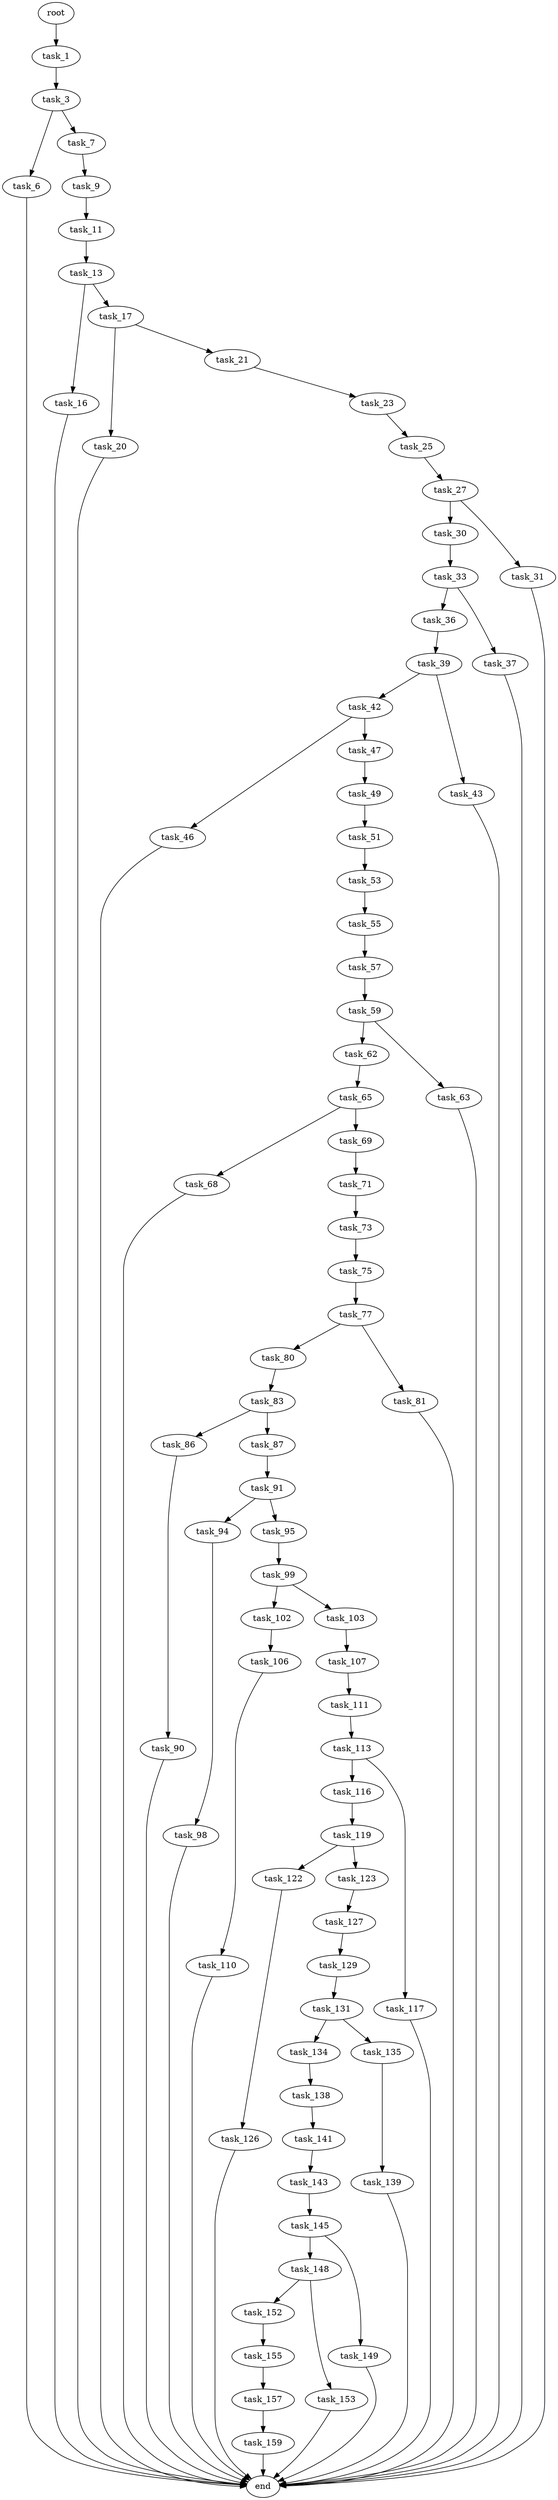 digraph G {
  root [size="0.000000"];
  task_1 [size="586115462.000000"];
  task_3 [size="68719476736.000000"];
  task_6 [size="1073741824000.000000"];
  task_7 [size="8589934592.000000"];
  task_9 [size="1381246082.000000"];
  task_11 [size="68719476736.000000"];
  task_13 [size="28991029248.000000"];
  task_16 [size="1604553234.000000"];
  task_17 [size="4980536742.000000"];
  task_20 [size="2433548334.000000"];
  task_21 [size="1039147823351.000000"];
  task_23 [size="8589934592.000000"];
  task_25 [size="549755813888.000000"];
  task_27 [size="110547359229.000000"];
  task_30 [size="6136330201.000000"];
  task_31 [size="196405302593.000000"];
  task_33 [size="7896556895.000000"];
  task_36 [size="29363223680.000000"];
  task_37 [size="3646342308.000000"];
  task_39 [size="368293445632.000000"];
  task_42 [size="782757789696.000000"];
  task_43 [size="89468876664.000000"];
  task_46 [size="36553004854.000000"];
  task_47 [size="19385105515.000000"];
  task_49 [size="23710542880.000000"];
  task_51 [size="1073741824000.000000"];
  task_53 [size="231928233984.000000"];
  task_55 [size="549755813888.000000"];
  task_57 [size="421621561983.000000"];
  task_59 [size="8589934592.000000"];
  task_62 [size="368293445632.000000"];
  task_63 [size="782757789696.000000"];
  task_65 [size="549755813888.000000"];
  task_68 [size="425644881268.000000"];
  task_69 [size="714790021306.000000"];
  task_71 [size="8589934592.000000"];
  task_73 [size="155041501344.000000"];
  task_75 [size="11450652371.000000"];
  task_77 [size="30024547555.000000"];
  task_80 [size="30247063195.000000"];
  task_81 [size="1073741824000.000000"];
  task_83 [size="5361069692.000000"];
  task_86 [size="549755813888.000000"];
  task_87 [size="97461162141.000000"];
  task_90 [size="549755813888.000000"];
  task_91 [size="3496227397.000000"];
  task_94 [size="1420326030.000000"];
  task_95 [size="5561969680.000000"];
  task_98 [size="674768202.000000"];
  task_99 [size="231208607452.000000"];
  task_102 [size="864353415.000000"];
  task_103 [size="227578834859.000000"];
  task_106 [size="1073741824000.000000"];
  task_107 [size="8589934592.000000"];
  task_110 [size="32268642027.000000"];
  task_111 [size="768657443402.000000"];
  task_113 [size="1307090496.000000"];
  task_116 [size="782757789696.000000"];
  task_117 [size="7078243184.000000"];
  task_119 [size="549755813888.000000"];
  task_122 [size="305237718766.000000"];
  task_123 [size="549755813888.000000"];
  task_126 [size="134217728000.000000"];
  task_127 [size="15445280137.000000"];
  task_129 [size="1073741824000.000000"];
  task_131 [size="134217728000.000000"];
  task_134 [size="610595578953.000000"];
  task_135 [size="28991029248.000000"];
  task_138 [size="134217728000.000000"];
  task_139 [size="561553123250.000000"];
  task_141 [size="367410738027.000000"];
  task_143 [size="16871529649.000000"];
  task_145 [size="68719476736.000000"];
  task_148 [size="37334373656.000000"];
  task_149 [size="134217728000.000000"];
  task_152 [size="656508283100.000000"];
  task_153 [size="148796331069.000000"];
  task_155 [size="44518808268.000000"];
  task_157 [size="227625207891.000000"];
  task_159 [size="771318905666.000000"];
  end [size="0.000000"];

  root -> task_1 [size="1.000000"];
  task_1 -> task_3 [size="33554432.000000"];
  task_3 -> task_6 [size="134217728.000000"];
  task_3 -> task_7 [size="134217728.000000"];
  task_6 -> end [size="1.000000"];
  task_7 -> task_9 [size="33554432.000000"];
  task_9 -> task_11 [size="75497472.000000"];
  task_11 -> task_13 [size="134217728.000000"];
  task_13 -> task_16 [size="75497472.000000"];
  task_13 -> task_17 [size="75497472.000000"];
  task_16 -> end [size="1.000000"];
  task_17 -> task_20 [size="301989888.000000"];
  task_17 -> task_21 [size="301989888.000000"];
  task_20 -> end [size="1.000000"];
  task_21 -> task_23 [size="679477248.000000"];
  task_23 -> task_25 [size="33554432.000000"];
  task_25 -> task_27 [size="536870912.000000"];
  task_27 -> task_30 [size="134217728.000000"];
  task_27 -> task_31 [size="134217728.000000"];
  task_30 -> task_33 [size="134217728.000000"];
  task_31 -> end [size="1.000000"];
  task_33 -> task_36 [size="209715200.000000"];
  task_33 -> task_37 [size="209715200.000000"];
  task_36 -> task_39 [size="679477248.000000"];
  task_37 -> end [size="1.000000"];
  task_39 -> task_42 [size="411041792.000000"];
  task_39 -> task_43 [size="411041792.000000"];
  task_42 -> task_46 [size="679477248.000000"];
  task_42 -> task_47 [size="679477248.000000"];
  task_43 -> end [size="1.000000"];
  task_46 -> end [size="1.000000"];
  task_47 -> task_49 [size="75497472.000000"];
  task_49 -> task_51 [size="411041792.000000"];
  task_51 -> task_53 [size="838860800.000000"];
  task_53 -> task_55 [size="301989888.000000"];
  task_55 -> task_57 [size="536870912.000000"];
  task_57 -> task_59 [size="411041792.000000"];
  task_59 -> task_62 [size="33554432.000000"];
  task_59 -> task_63 [size="33554432.000000"];
  task_62 -> task_65 [size="411041792.000000"];
  task_63 -> end [size="1.000000"];
  task_65 -> task_68 [size="536870912.000000"];
  task_65 -> task_69 [size="536870912.000000"];
  task_68 -> end [size="1.000000"];
  task_69 -> task_71 [size="679477248.000000"];
  task_71 -> task_73 [size="33554432.000000"];
  task_73 -> task_75 [size="209715200.000000"];
  task_75 -> task_77 [size="301989888.000000"];
  task_77 -> task_80 [size="75497472.000000"];
  task_77 -> task_81 [size="75497472.000000"];
  task_80 -> task_83 [size="838860800.000000"];
  task_81 -> end [size="1.000000"];
  task_83 -> task_86 [size="134217728.000000"];
  task_83 -> task_87 [size="134217728.000000"];
  task_86 -> task_90 [size="536870912.000000"];
  task_87 -> task_91 [size="134217728.000000"];
  task_90 -> end [size="1.000000"];
  task_91 -> task_94 [size="75497472.000000"];
  task_91 -> task_95 [size="75497472.000000"];
  task_94 -> task_98 [size="33554432.000000"];
  task_95 -> task_99 [size="209715200.000000"];
  task_98 -> end [size="1.000000"];
  task_99 -> task_102 [size="679477248.000000"];
  task_99 -> task_103 [size="679477248.000000"];
  task_102 -> task_106 [size="75497472.000000"];
  task_103 -> task_107 [size="838860800.000000"];
  task_106 -> task_110 [size="838860800.000000"];
  task_107 -> task_111 [size="33554432.000000"];
  task_110 -> end [size="1.000000"];
  task_111 -> task_113 [size="679477248.000000"];
  task_113 -> task_116 [size="33554432.000000"];
  task_113 -> task_117 [size="33554432.000000"];
  task_116 -> task_119 [size="679477248.000000"];
  task_117 -> end [size="1.000000"];
  task_119 -> task_122 [size="536870912.000000"];
  task_119 -> task_123 [size="536870912.000000"];
  task_122 -> task_126 [size="679477248.000000"];
  task_123 -> task_127 [size="536870912.000000"];
  task_126 -> end [size="1.000000"];
  task_127 -> task_129 [size="411041792.000000"];
  task_129 -> task_131 [size="838860800.000000"];
  task_131 -> task_134 [size="209715200.000000"];
  task_131 -> task_135 [size="209715200.000000"];
  task_134 -> task_138 [size="536870912.000000"];
  task_135 -> task_139 [size="75497472.000000"];
  task_138 -> task_141 [size="209715200.000000"];
  task_139 -> end [size="1.000000"];
  task_141 -> task_143 [size="679477248.000000"];
  task_143 -> task_145 [size="301989888.000000"];
  task_145 -> task_148 [size="134217728.000000"];
  task_145 -> task_149 [size="134217728.000000"];
  task_148 -> task_152 [size="679477248.000000"];
  task_148 -> task_153 [size="679477248.000000"];
  task_149 -> end [size="1.000000"];
  task_152 -> task_155 [size="536870912.000000"];
  task_153 -> end [size="1.000000"];
  task_155 -> task_157 [size="33554432.000000"];
  task_157 -> task_159 [size="209715200.000000"];
  task_159 -> end [size="1.000000"];
}
